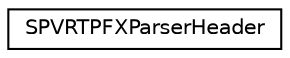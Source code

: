digraph "Graphical Class Hierarchy"
{
  edge [fontname="Helvetica",fontsize="10",labelfontname="Helvetica",labelfontsize="10"];
  node [fontname="Helvetica",fontsize="10",shape=record];
  rankdir="LR";
  Node1 [label="SPVRTPFXParserHeader",height=0.2,width=0.4,color="black", fillcolor="white", style="filled",URL="$struct_s_p_v_r_t_p_f_x_parser_header.html",tooltip="Struct for storing PFX file header data. "];
}
